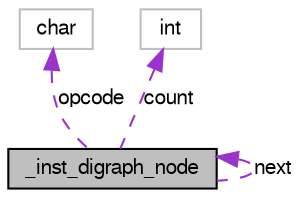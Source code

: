 digraph G
{
  bgcolor="transparent";
  edge [fontname="FreeSans",fontsize="10",labelfontname="FreeSans",labelfontsize="10"];
  node [fontname="FreeSans",fontsize="10",shape=record];
  Node1 [label="_inst_digraph_node",height=0.2,width=0.4,color="black", fillcolor="grey75", style="filled" fontcolor="black"];
  Node1 -> Node1 [dir=back,color="darkorchid3",fontsize="10",style="dashed",label="next",fontname="FreeSans"];
  Node2 -> Node1 [dir=back,color="darkorchid3",fontsize="10",style="dashed",label="opcode",fontname="FreeSans"];
  Node2 [label="char",height=0.2,width=0.4,color="grey75"];
  Node3 -> Node1 [dir=back,color="darkorchid3",fontsize="10",style="dashed",label="count",fontname="FreeSans"];
  Node3 [label="int",height=0.2,width=0.4,color="grey75"];
}
